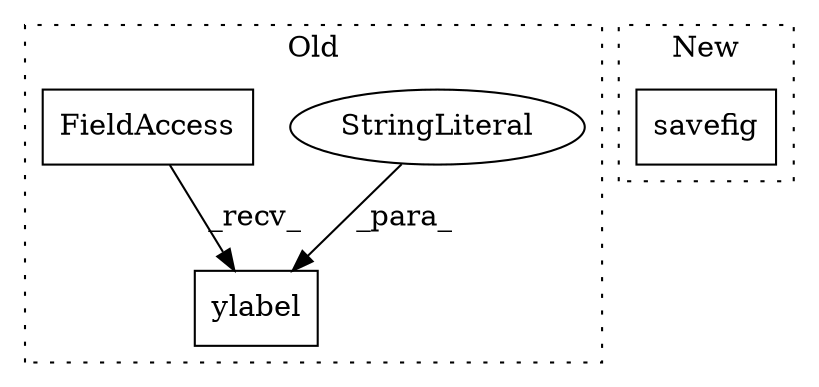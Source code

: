 digraph G {
subgraph cluster0 {
1 [label="ylabel" a="32" s="290,311" l="7,1" shape="box"];
3 [label="StringLiteral" a="45" s="297" l="14" shape="ellipse"];
4 [label="FieldAccess" a="22" s="272" l="10" shape="box"];
label = "Old";
style="dotted";
}
subgraph cluster1 {
2 [label="savefig" a="32" s="393,411" l="8,1" shape="box"];
label = "New";
style="dotted";
}
3 -> 1 [label="_para_"];
4 -> 1 [label="_recv_"];
}